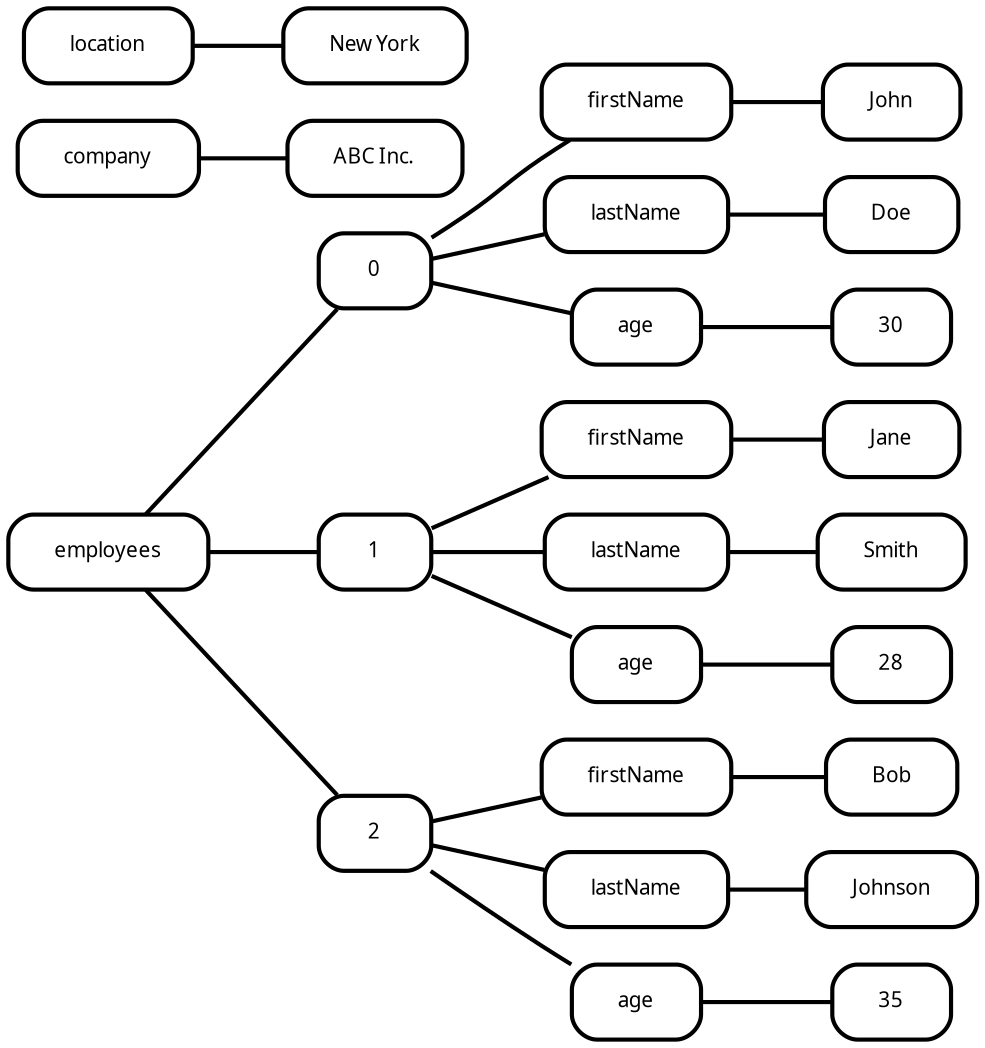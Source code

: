 digraph  {
rankdir=LR;
employees [fillcolor="#fafafa", fontname="Fira Mono", fontsize=10, label=employees, margin="0.3,0.1", penwidth="2.0", shape=box, style=rounded];
company [fillcolor="#fafafa", fontname="Fira Mono", fontsize=10, label=company, margin="0.3,0.1", penwidth="2.0", shape=box, style=rounded];
"company__ABC Inc." [fillcolor="#fafafa", fontname="Fira Mono", fontsize=10, label="ABC Inc.", margin="0.3,0.1", penwidth="2.0", shape=box, style=rounded];
location [fillcolor="#fafafa", fontname="Fira Mono", fontsize=10, label=location, margin="0.3,0.1", penwidth="2.0", shape=box, style=rounded];
"location__New York" [fillcolor="#fafafa", fontname="Fira Mono", fontsize=10, label="New York", margin="0.3,0.1", penwidth="2.0", shape=box, style=rounded];
employees__0 [fillcolor="#fafafa", fontname="Fira Mono", fontsize=10, label=0, margin="0.3,0.1", penwidth="2.0", shape=box, style=rounded];
employees__1 [fillcolor="#fafafa", fontname="Fira Mono", fontsize=10, label=1, margin="0.3,0.1", penwidth="2.0", shape=box, style=rounded];
employees__2 [fillcolor="#fafafa", fontname="Fira Mono", fontsize=10, label=2, margin="0.3,0.1", penwidth="2.0", shape=box, style=rounded];
employees__0__firstName [fillcolor="#fafafa", fontname="Fira Mono", fontsize=10, label=firstName, margin="0.3,0.1", penwidth="2.0", shape=box, style=rounded];
employees__0__firstName__John [fillcolor="#fafafa", fontname="Fira Mono", fontsize=10, label=John, margin="0.3,0.1", penwidth="2.0", shape=box, style=rounded];
employees__0__lastName [fillcolor="#fafafa", fontname="Fira Mono", fontsize=10, label=lastName, margin="0.3,0.1", penwidth="2.0", shape=box, style=rounded];
employees__0__lastName__Doe [fillcolor="#fafafa", fontname="Fira Mono", fontsize=10, label=Doe, margin="0.3,0.1", penwidth="2.0", shape=box, style=rounded];
employees__0__age [fillcolor="#fafafa", fontname="Fira Mono", fontsize=10, label=age, margin="0.3,0.1", penwidth="2.0", shape=box, style=rounded];
employees__0__age__30 [fillcolor="#fafafa", fontname="Fira Mono", fontsize=10, label=30, margin="0.3,0.1", penwidth="2.0", shape=box, style=rounded];
employees__1__firstName [fillcolor="#fafafa", fontname="Fira Mono", fontsize=10, label=firstName, margin="0.3,0.1", penwidth="2.0", shape=box, style=rounded];
employees__1__firstName__Jane [fillcolor="#fafafa", fontname="Fira Mono", fontsize=10, label=Jane, margin="0.3,0.1", penwidth="2.0", shape=box, style=rounded];
employees__1__lastName [fillcolor="#fafafa", fontname="Fira Mono", fontsize=10, label=lastName, margin="0.3,0.1", penwidth="2.0", shape=box, style=rounded];
employees__1__lastName__Smith [fillcolor="#fafafa", fontname="Fira Mono", fontsize=10, label=Smith, margin="0.3,0.1", penwidth="2.0", shape=box, style=rounded];
employees__1__age [fillcolor="#fafafa", fontname="Fira Mono", fontsize=10, label=age, margin="0.3,0.1", penwidth="2.0", shape=box, style=rounded];
employees__1__age__28 [fillcolor="#fafafa", fontname="Fira Mono", fontsize=10, label=28, margin="0.3,0.1", penwidth="2.0", shape=box, style=rounded];
employees__2__firstName [fillcolor="#fafafa", fontname="Fira Mono", fontsize=10, label=firstName, margin="0.3,0.1", penwidth="2.0", shape=box, style=rounded];
employees__2__firstName__Bob [fillcolor="#fafafa", fontname="Fira Mono", fontsize=10, label=Bob, margin="0.3,0.1", penwidth="2.0", shape=box, style=rounded];
employees__2__lastName [fillcolor="#fafafa", fontname="Fira Mono", fontsize=10, label=lastName, margin="0.3,0.1", penwidth="2.0", shape=box, style=rounded];
employees__2__lastName__Johnson [fillcolor="#fafafa", fontname="Fira Mono", fontsize=10, label=Johnson, margin="0.3,0.1", penwidth="2.0", shape=box, style=rounded];
employees__2__age [fillcolor="#fafafa", fontname="Fira Mono", fontsize=10, label=age, margin="0.3,0.1", penwidth="2.0", shape=box, style=rounded];
employees__2__age__35 [fillcolor="#fafafa", fontname="Fira Mono", fontsize=10, label=35, margin="0.3,0.1", penwidth="2.0", shape=box, style=rounded];
employees -> employees__0  [arrowhead=none, key=0, penwidth="2.0"];
employees -> employees__1  [arrowhead=none, key=0, penwidth="2.0"];
employees -> employees__2  [arrowhead=none, key=0, penwidth="2.0"];
company -> "company__ABC Inc."  [arrowhead=none, key=0, penwidth="2.0"];
location -> "location__New York"  [arrowhead=none, key=0, penwidth="2.0"];
employees__0 -> employees__0__firstName  [arrowhead=none, key=0, penwidth="2.0"];
employees__0 -> employees__0__lastName  [arrowhead=none, key=0, penwidth="2.0"];
employees__0 -> employees__0__age  [arrowhead=none, key=0, penwidth="2.0"];
employees__1 -> employees__1__firstName  [arrowhead=none, key=0, penwidth="2.0"];
employees__1 -> employees__1__lastName  [arrowhead=none, key=0, penwidth="2.0"];
employees__1 -> employees__1__age  [arrowhead=none, key=0, penwidth="2.0"];
employees__2 -> employees__2__firstName  [arrowhead=none, key=0, penwidth="2.0"];
employees__2 -> employees__2__lastName  [arrowhead=none, key=0, penwidth="2.0"];
employees__2 -> employees__2__age  [arrowhead=none, key=0, penwidth="2.0"];
employees__0__firstName -> employees__0__firstName__John  [arrowhead=none, key=0, penwidth="2.0"];
employees__0__lastName -> employees__0__lastName__Doe  [arrowhead=none, key=0, penwidth="2.0"];
employees__0__age -> employees__0__age__30  [arrowhead=none, key=0, penwidth="2.0"];
employees__1__firstName -> employees__1__firstName__Jane  [arrowhead=none, key=0, penwidth="2.0"];
employees__1__lastName -> employees__1__lastName__Smith  [arrowhead=none, key=0, penwidth="2.0"];
employees__1__age -> employees__1__age__28  [arrowhead=none, key=0, penwidth="2.0"];
employees__2__firstName -> employees__2__firstName__Bob  [arrowhead=none, key=0, penwidth="2.0"];
employees__2__lastName -> employees__2__lastName__Johnson  [arrowhead=none, key=0, penwidth="2.0"];
employees__2__age -> employees__2__age__35  [arrowhead=none, key=0, penwidth="2.0"];
}
